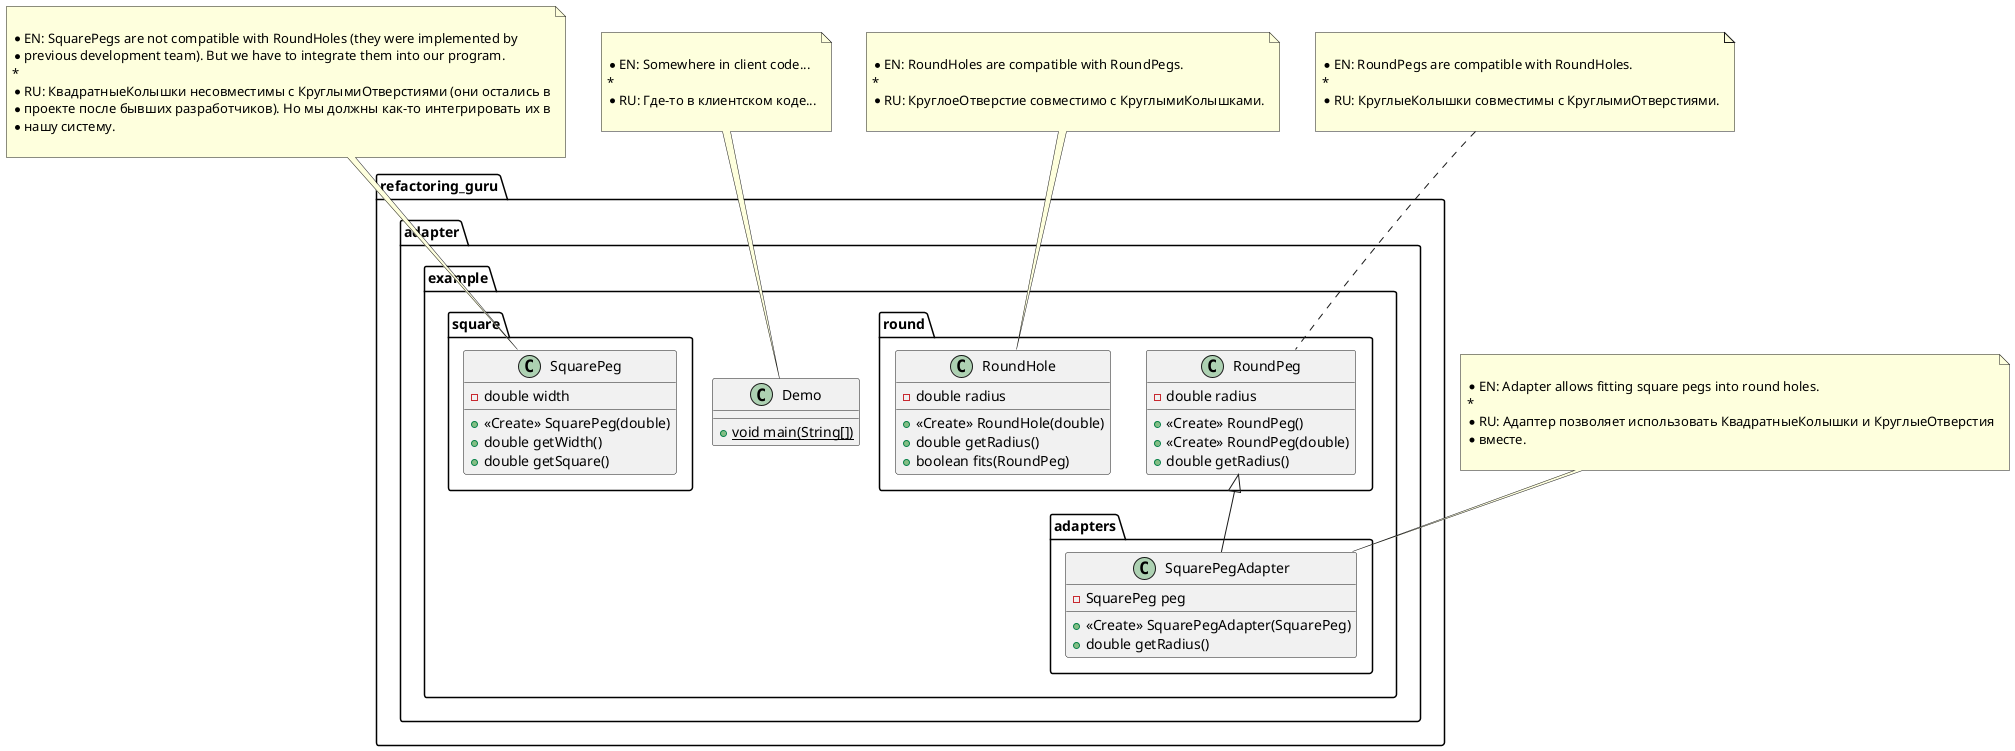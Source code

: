 @startuml
class refactoring_guru.adapter.example.square.SquarePeg {
- double width
+ <<Create>> SquarePeg(double)
+ double getWidth()
+ double getSquare()
}
note top of refactoring_guru.adapter.example.square.SquarePeg

 * EN: SquarePegs are not compatible with RoundHoles (they were implemented by
 * previous development team). But we have to integrate them into our program.
 *
 * RU: КвадратныеКолышки несовместимы с КруглымиОтверстиями (они остались в
 * проекте после бывших разработчиков). Но мы должны как-то интегрировать их в
 * нашу систему.
 
end note



class refactoring_guru.adapter.example.Demo {
+ {static} void main(String[])
}
note top of refactoring_guru.adapter.example.Demo

 * EN: Somewhere in client code...
 *
 * RU: Где-то в клиентском коде...
 
end note


class refactoring_guru.adapter.example.adapters.SquarePegAdapter {
- SquarePeg peg
+ <<Create>> SquarePegAdapter(SquarePeg)
+ double getRadius()
}
note top of refactoring_guru.adapter.example.adapters.SquarePegAdapter

 * EN: Adapter allows fitting square pegs into round holes.
 *
 * RU: Адаптер позволяет использовать КвадратныеКолышки и КруглыеОтверстия
 * вместе.
 
end note



class refactoring_guru.adapter.example.round.RoundHole {
- double radius
+ <<Create>> RoundHole(double)
+ double getRadius()
+ boolean fits(RoundPeg)
}
note top of refactoring_guru.adapter.example.round.RoundHole

 * EN: RoundHoles are compatible with RoundPegs.
 *
 * RU: КруглоеОтверстие совместимо с КруглымиКолышками.
 
end note



class refactoring_guru.adapter.example.round.RoundPeg {
- double radius
+ <<Create>> RoundPeg()
+ <<Create>> RoundPeg(double)
+ double getRadius()
}
note top of refactoring_guru.adapter.example.round.RoundPeg

 * EN: RoundPegs are compatible with RoundHoles.
 *
 * RU: КруглыеКолышки совместимы с КруглымиОтверстиями.
 
end note





refactoring_guru.adapter.example.round.RoundPeg <|-- refactoring_guru.adapter.example.adapters.SquarePegAdapter
@enduml